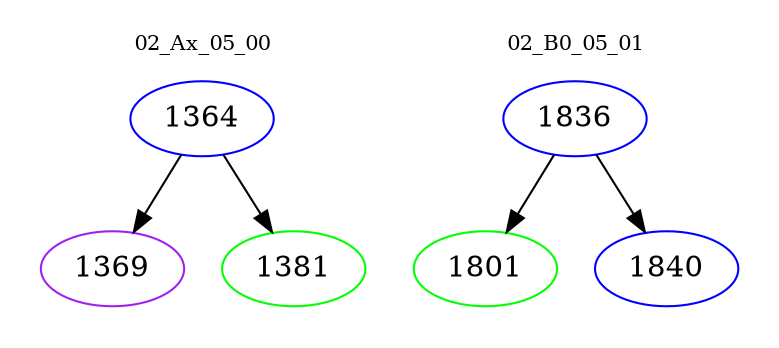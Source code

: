 digraph{
subgraph cluster_0 {
color = white
label = "02_Ax_05_00";
fontsize=10;
T0_1364 [label="1364", color="blue"]
T0_1364 -> T0_1369 [color="black"]
T0_1369 [label="1369", color="purple"]
T0_1364 -> T0_1381 [color="black"]
T0_1381 [label="1381", color="green"]
}
subgraph cluster_1 {
color = white
label = "02_B0_05_01";
fontsize=10;
T1_1836 [label="1836", color="blue"]
T1_1836 -> T1_1801 [color="black"]
T1_1801 [label="1801", color="green"]
T1_1836 -> T1_1840 [color="black"]
T1_1840 [label="1840", color="blue"]
}
}
